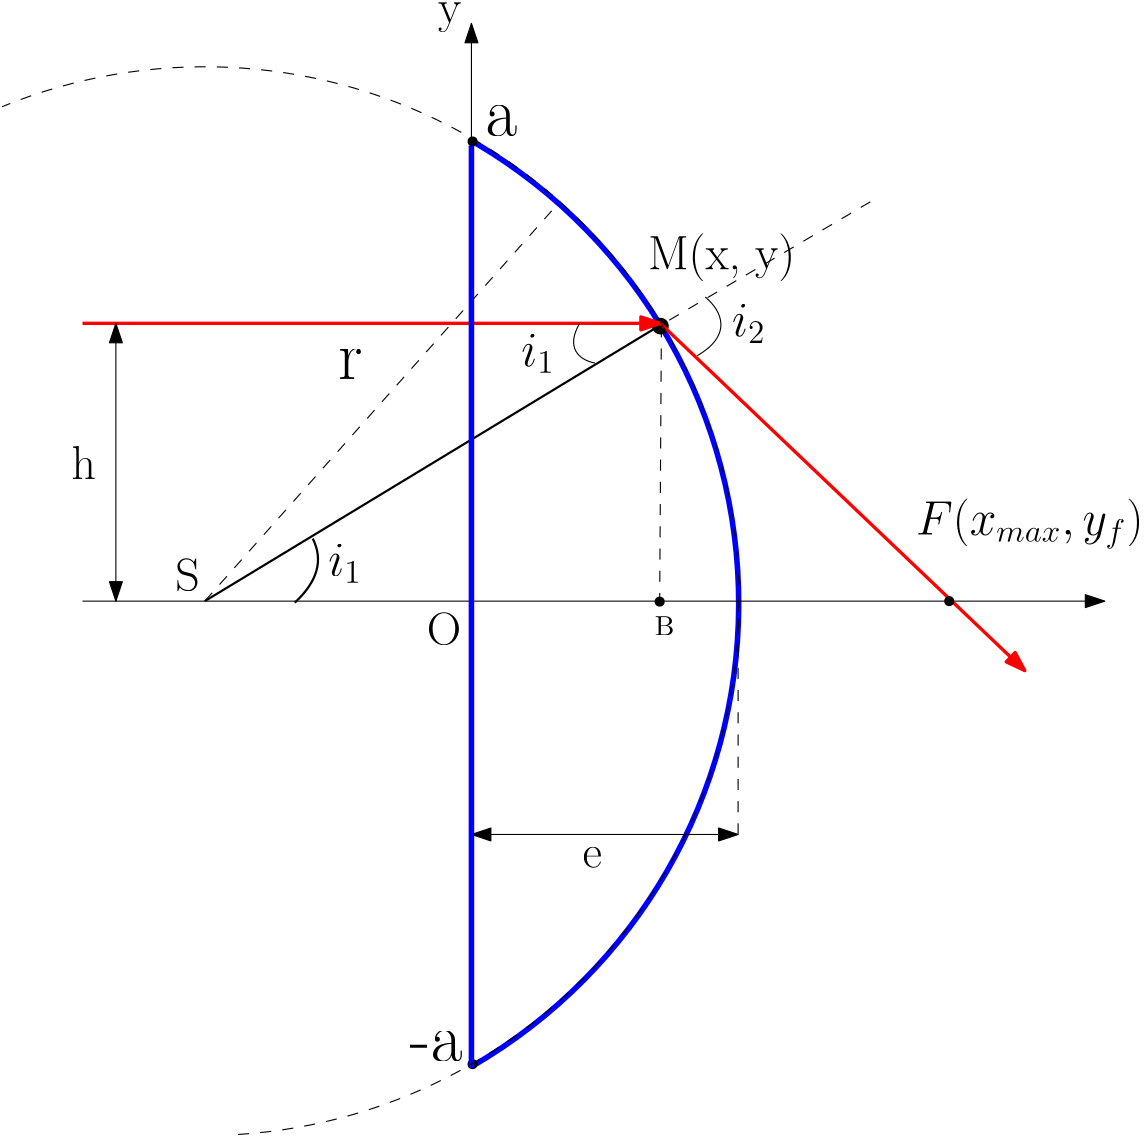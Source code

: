 <?xml version="1.0"?>
<!DOCTYPE ipe SYSTEM "ipe.dtd">
<ipe version="70206" creator="Ipe 7.2.7">
<info created="D:20190310140649" modified="D:20190310162449"/>
<ipestyle name="basic">
<symbol name="arrow/arc(spx)">
<path stroke="sym-stroke" fill="sym-stroke" pen="sym-pen">
0 0 m
-1 0.333 l
-1 -0.333 l
h
</path>
</symbol>
<symbol name="arrow/farc(spx)">
<path stroke="sym-stroke" fill="white" pen="sym-pen">
0 0 m
-1 0.333 l
-1 -0.333 l
h
</path>
</symbol>
<symbol name="arrow/ptarc(spx)">
<path stroke="sym-stroke" fill="sym-stroke" pen="sym-pen">
0 0 m
-1 0.333 l
-0.8 0 l
-1 -0.333 l
h
</path>
</symbol>
<symbol name="arrow/fptarc(spx)">
<path stroke="sym-stroke" fill="white" pen="sym-pen">
0 0 m
-1 0.333 l
-0.8 0 l
-1 -0.333 l
h
</path>
</symbol>
<symbol name="mark/circle(sx)" transformations="translations">
<path fill="sym-stroke">
0.6 0 0 0.6 0 0 e
0.4 0 0 0.4 0 0 e
</path>
</symbol>
<symbol name="mark/disk(sx)" transformations="translations">
<path fill="sym-stroke">
0.6 0 0 0.6 0 0 e
</path>
</symbol>
<symbol name="mark/fdisk(sfx)" transformations="translations">
<group>
<path fill="sym-fill">
0.5 0 0 0.5 0 0 e
</path>
<path fill="sym-stroke" fillrule="eofill">
0.6 0 0 0.6 0 0 e
0.4 0 0 0.4 0 0 e
</path>
</group>
</symbol>
<symbol name="mark/box(sx)" transformations="translations">
<path fill="sym-stroke" fillrule="eofill">
-0.6 -0.6 m
0.6 -0.6 l
0.6 0.6 l
-0.6 0.6 l
h
-0.4 -0.4 m
0.4 -0.4 l
0.4 0.4 l
-0.4 0.4 l
h
</path>
</symbol>
<symbol name="mark/square(sx)" transformations="translations">
<path fill="sym-stroke">
-0.6 -0.6 m
0.6 -0.6 l
0.6 0.6 l
-0.6 0.6 l
h
</path>
</symbol>
<symbol name="mark/fsquare(sfx)" transformations="translations">
<group>
<path fill="sym-fill">
-0.5 -0.5 m
0.5 -0.5 l
0.5 0.5 l
-0.5 0.5 l
h
</path>
<path fill="sym-stroke" fillrule="eofill">
-0.6 -0.6 m
0.6 -0.6 l
0.6 0.6 l
-0.6 0.6 l
h
-0.4 -0.4 m
0.4 -0.4 l
0.4 0.4 l
-0.4 0.4 l
h
</path>
</group>
</symbol>
<symbol name="mark/cross(sx)" transformations="translations">
<group>
<path fill="sym-stroke">
-0.43 -0.57 m
0.57 0.43 l
0.43 0.57 l
-0.57 -0.43 l
h
</path>
<path fill="sym-stroke">
-0.43 0.57 m
0.57 -0.43 l
0.43 -0.57 l
-0.57 0.43 l
h
</path>
</group>
</symbol>
<symbol name="arrow/fnormal(spx)">
<path stroke="sym-stroke" fill="white" pen="sym-pen">
0 0 m
-1 0.333 l
-1 -0.333 l
h
</path>
</symbol>
<symbol name="arrow/pointed(spx)">
<path stroke="sym-stroke" fill="sym-stroke" pen="sym-pen">
0 0 m
-1 0.333 l
-0.8 0 l
-1 -0.333 l
h
</path>
</symbol>
<symbol name="arrow/fpointed(spx)">
<path stroke="sym-stroke" fill="white" pen="sym-pen">
0 0 m
-1 0.333 l
-0.8 0 l
-1 -0.333 l
h
</path>
</symbol>
<symbol name="arrow/linear(spx)">
<path stroke="sym-stroke" pen="sym-pen">
-1 0.333 m
0 0 l
-1 -0.333 l
</path>
</symbol>
<symbol name="arrow/fdouble(spx)">
<path stroke="sym-stroke" fill="white" pen="sym-pen">
0 0 m
-1 0.333 l
-1 -0.333 l
h
-1 0 m
-2 0.333 l
-2 -0.333 l
h
</path>
</symbol>
<symbol name="arrow/double(spx)">
<path stroke="sym-stroke" fill="sym-stroke" pen="sym-pen">
0 0 m
-1 0.333 l
-1 -0.333 l
h
-1 0 m
-2 0.333 l
-2 -0.333 l
h
</path>
</symbol>
<pen name="heavier" value="0.8"/>
<pen name="fat" value="1.2"/>
<pen name="ultrafat" value="2"/>
<symbolsize name="large" value="5"/>
<symbolsize name="small" value="2"/>
<symbolsize name="tiny" value="1.1"/>
<arrowsize name="large" value="10"/>
<arrowsize name="small" value="5"/>
<arrowsize name="tiny" value="3"/>
<color name="red" value="1 0 0"/>
<color name="green" value="0 1 0"/>
<color name="blue" value="0 0 1"/>
<color name="yellow" value="1 1 0"/>
<color name="orange" value="1 0.647 0"/>
<color name="gold" value="1 0.843 0"/>
<color name="purple" value="0.627 0.125 0.941"/>
<color name="gray" value="0.745"/>
<color name="brown" value="0.647 0.165 0.165"/>
<color name="navy" value="0 0 0.502"/>
<color name="pink" value="1 0.753 0.796"/>
<color name="seagreen" value="0.18 0.545 0.341"/>
<color name="turquoise" value="0.251 0.878 0.816"/>
<color name="violet" value="0.933 0.51 0.933"/>
<color name="darkblue" value="0 0 0.545"/>
<color name="darkcyan" value="0 0.545 0.545"/>
<color name="darkgray" value="0.663"/>
<color name="darkgreen" value="0 0.392 0"/>
<color name="darkmagenta" value="0.545 0 0.545"/>
<color name="darkorange" value="1 0.549 0"/>
<color name="darkred" value="0.545 0 0"/>
<color name="lightblue" value="0.678 0.847 0.902"/>
<color name="lightcyan" value="0.878 1 1"/>
<color name="lightgray" value="0.827"/>
<color name="lightgreen" value="0.565 0.933 0.565"/>
<color name="lightyellow" value="1 1 0.878"/>
<dashstyle name="dashed" value="[4] 0"/>
<dashstyle name="dotted" value="[1 3] 0"/>
<dashstyle name="dash dotted" value="[4 2 1 2] 0"/>
<dashstyle name="dash dot dotted" value="[4 2 1 2 1 2] 0"/>
<textsize name="large" value="\large"/>
<textsize name="Large" value="\Large"/>
<textsize name="LARGE" value="\LARGE"/>
<textsize name="huge" value="\huge"/>
<textsize name="Huge" value="\Huge"/>
<textsize name="small" value="\small"/>
<textsize name="footnote" value="\footnotesize"/>
<textsize name="tiny" value="\tiny"/>
<textstyle name="center" begin="\begin{center}" end="\end{center}"/>
<textstyle name="itemize" begin="\begin{itemize}" end="\end{itemize}"/>
<textstyle name="item" begin="\begin{itemize}\item{}" end="\end{itemize}"/>
<gridsize name="4 pts" value="4"/>
<gridsize name="8 pts (~3 mm)" value="8"/>
<gridsize name="16 pts (~6 mm)" value="16"/>
<gridsize name="32 pts (~12 mm)" value="32"/>
<gridsize name="10 pts (~3.5 mm)" value="10"/>
<gridsize name="20 pts (~7 mm)" value="20"/>
<gridsize name="14 pts (~5 mm)" value="14"/>
<gridsize name="28 pts (~10 mm)" value="28"/>
<gridsize name="56 pts (~20 mm)" value="56"/>
<anglesize name="90 deg" value="90"/>
<anglesize name="60 deg" value="60"/>
<anglesize name="45 deg" value="45"/>
<anglesize name="30 deg" value="30"/>
<anglesize name="22.5 deg" value="22.5"/>
<opacity name="10%" value="0.1"/>
<opacity name="30%" value="0.3"/>
<opacity name="50%" value="0.5"/>
<opacity name="75%" value="0.75"/>
<tiling name="falling" angle="-60" step="4" width="1"/>
<tiling name="rising" angle="30" step="4" width="1"/>
</ipestyle>
<page>
<layer name="alpha"/>
<view layers="alpha" active="alpha"/>
<path layer="alpha" matrix="1 0 0 1 0 -32" stroke="blue" pen="ultrafat">
353.81 804.693 m
192.457 0 0 -192.457 255.761 639.086 352.629 472.784 a
</path>
<path matrix="0.25806 0 0 0.628076 261.163 252.671" stroke="black" dash="dashed">
352 832 m
352 432 l
352 432 l
</path>
<path matrix="1 0 0 1 0 92" stroke="black" arrow="normal/normal" rarrow="normal/normal">
352 432 m
448 432 l
</path>
<path matrix="1 0 0 0.403846 0 349.538" stroke="black" dash="dashed">
448 640 m
448 432 l
448 432 l
448 432 l
</path>
<path matrix="0.71875 0 0 1 189 -32" stroke="black" arrow="normal/normal">
32 640 m
544 640 l
</path>
<path matrix="1 0 0 1 96 -32" stroke="black" arrow="normal/normal">
256 640 m
256 848 l
</path>
<path stroke="black" dash="dashed">
256 608 m
384 752 l
</path>
<text transformations="translations" pos="304 688" stroke="black" type="label" width="8.778" height="10.671" depth="0" valign="baseline" size="Huge">r</text>
<use matrix="1 0 0 1 0.234267 0.234267" name="mark/disk(sx)" pos="352.183 773.243" size="normal" stroke="black"/>
<text matrix="1 0 0 1 4.69419 -8.83157" transformations="translations" pos="352.177 784.469" stroke="black" type="label" width="11.368" height="10.671" depth="0" valign="baseline" size="Huge">a</text>
<use name="mark/disk(sx)" pos="352.404 441.318" size="normal" stroke="black"/>
<text matrix="1 0 0 1 -7.49848 -8.87978" transformations="translations" pos="337.21 451.381" stroke="black" type="label" width="18.851" height="10.671" depth="0" valign="baseline" size="Huge">-a</text>
<text matrix="1 0 0 1 -10.656 3.60444" transformations="translations" pos="256 608" stroke="black" type="label" width="8.795" height="11.761" depth="0" valign="baseline" size="LARGE">S</text>
<text matrix="1 0 0 1 -4.99095 -10.2646" transformations="translations" pos="340.938 602.356" stroke="black" type="label" width="12.392" height="11.761" depth="0" valign="baseline" size="LARGE">O</text>
<path stroke="black" pen="heavier">
256 608 m
420.291 707.547 l
</path>
<use name="mark/disk(sx)" pos="420.044 707.008" size="large" stroke="black"/>
<text matrix="1 0 0 1 -15.8387 6.85662" transformations="translations" pos="431.392 720.594" stroke="black" type="label" width="53.012" height="12.896" depth="4.29" valign="baseline" size="LARGE">M(x, y)</text>
<path matrix="2.14112 0 0 1.27353 -318.408 -166.354" stroke="black" pen="heavier">
286.432 625.706 m
289.176 616.559
283.389 607.59 c
</path>
<text matrix="1 0 0 1 -10.1687 -3.98971" transformations="translations" pos="310.647 621.22" stroke="black" type="label" width="12.102" height="11.289" depth="2.58" valign="baseline" size="LARGE" style="math">i_1</text>
<path matrix="0.712329 0 0 1 120.822 0" stroke="red" pen="fat" arrow="normal/normal">
128 708 m
420 708 l
</path>
<path matrix="0.8 0 0 1.20192 84 -142.962" stroke="red" pen="fat" arrow="normal/normal">
420 708 m
584 604 l
</path>
<path matrix="-0.797278 0.660018 -0.776274 -0.824495 1289.06 1026.67" stroke="black">
384 708 m
380 696
388 692
396 692 c
</path>
<text matrix="1 0 0 1 -2.39012 -3.64624" transformations="translations" pos="372.324 696.408" stroke="black" type="label" width="12.102" height="11.289" depth="2.58" valign="baseline" size="LARGE" style="math">i_1</text>
<path matrix="0.332026 0 0 0.325714 331.315 507.063" stroke="black" dash="dashed">
256 608 m
496 752 l
</path>
<text matrix="1 0 0 1 1.49142 -0.459716" transformations="translations" pos="444.291 704.014" stroke="black" type="label" width="12.102" height="11.289" depth="2.58" valign="baseline" size="LARGE" style="math">i_2</text>
<path stroke="black" arrow="normal/normal" rarrow="normal/normal">
224 708 m
224 608 l
</path>
<text matrix="1 0 0 1 8 0" transformations="translations" pos="384 512" stroke="black" type="label" width="6.996" height="7.411" depth="0" valign="baseline" size="LARGE">e</text>
<text matrix="1 0 0 1 0 -4" transformations="translations" pos="208 656" stroke="black" type="label" width="8.795" height="11.955" depth="0" valign="baseline" size="LARGE">h</text>
<path matrix="0.718559 -0.140728 0.199882 0.795186 -26.4218 199.177" stroke="black">
384 708 m
380 696
388 692
396 692 c
</path>
<path stroke="blue" pen="ultrafat">
352 772 m
352 440 l
</path>
<text matrix="1 0 0 1 -36 56" transformations="translations" pos="548 576" stroke="black" type="label" width="81.875" height="12.893" depth="4.91" valign="baseline" size="LARGE" style="math">F(x_{max}, y_f)</text>
<text transformations="translations" pos="340 816" stroke="black" type="label" width="8.345" height="7.41" depth="3.35" valign="baseline" size="LARGE">y</text>
<use name="mark/disk(sx)" pos="524 608" size="normal" stroke="black"/>
<path stroke="black" dash="dashed">
268 416 m
192.375 0 0 192.375 256 608 182.983 785.979 a
</path>
<path stroke="black" dash="dashed">
420.385 706.956 m
419.765 607.827 l
</path>
<use name="mark/disk(sx)" pos="419.765 607.827" size="normal" stroke="black"/>
<text matrix="1 0 0 1 -2.38715 3.71334" transformations="translations" pos="420.424 592.019" stroke="black" type="label" width="7.057" height="6.808" depth="0" valign="baseline">B</text>
</page>
</ipe>
